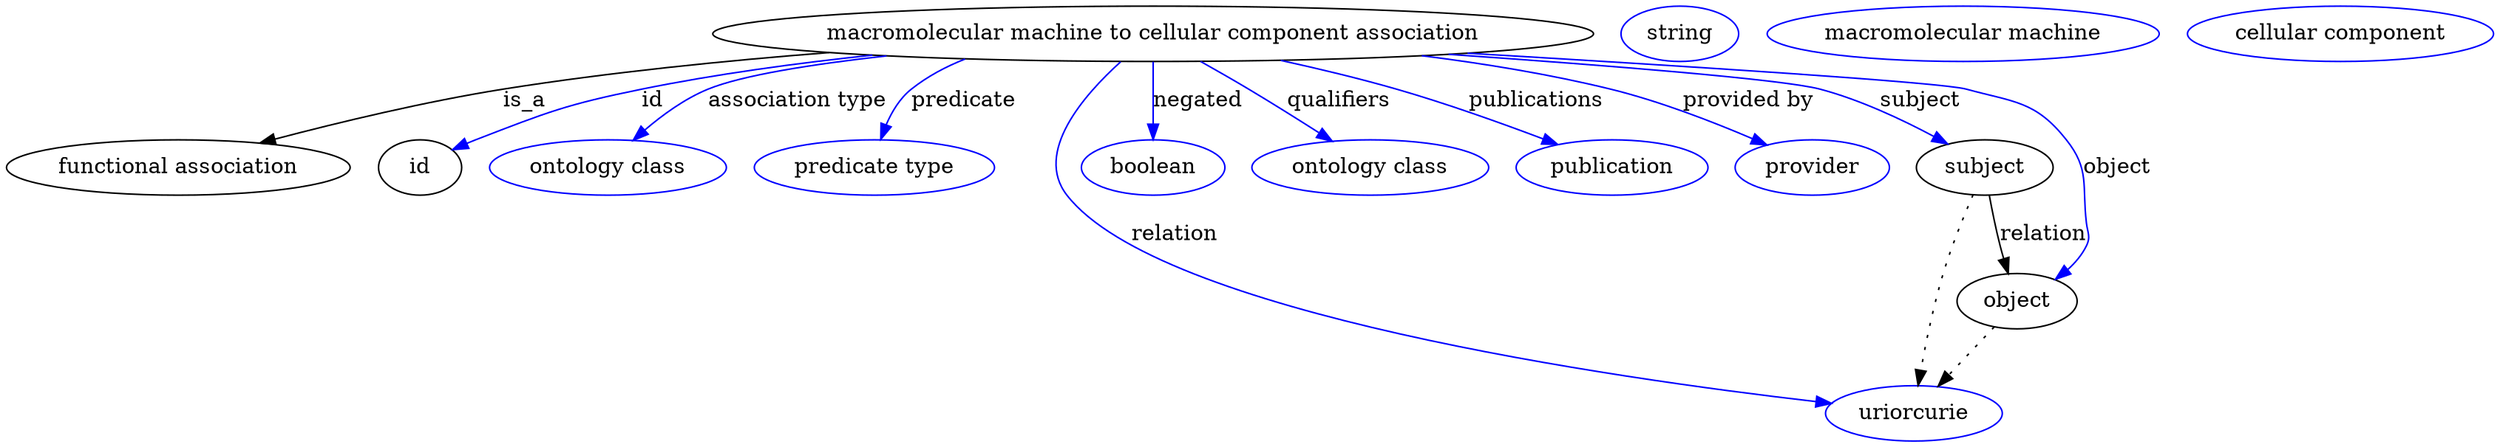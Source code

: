 digraph {
	graph [bb="0,0,1321,283"];
	node [label="\N"];
	"macromolecular machine to cellular component association"	 [height=0.5,
		label="macromolecular machine to cellular component association",
		pos="621.74,265",
		width=6.1925];
	"functional association"	 [height=0.5,
		pos="87.742,178",
		width=2.4373];
	"macromolecular machine to cellular component association" -> "functional association"	 [label=is_a,
		lp="286.74,221.5",
		pos="e,135.55,193.26 454.21,253.05 397.28,247.54 333.48,239.76 275.74,229 231.34,220.72 182.09,207.2 145.15,196.16"];
	id	 [height=0.5,
		pos="220.74,178",
		width=0.75];
	"macromolecular machine to cellular component association" -> id	 [color=blue,
		label=id,
		lp="356.24,221.5",
		pos="e,242.24,189.3 476.57,251.3 435.57,245.93 391.13,238.66 350.74,229 307.68,218.7 297.51,213.27 256.74,196 254.96,195.24 253.14,194.44 \
251.31,193.61",
		style=solid];
	"association type"	 [color=blue,
		height=0.5,
		label="ontology class",
		pos="327.74,178",
		width=1.7151];
	"macromolecular machine to cellular component association" -> "association type"	 [color=blue,
		label="association type",
		lp="432.74,221.5",
		pos="e,343.61,195.51 488.09,250.54 446.82,244.74 407.34,237.41 388.74,229 374.78,222.68 361.45,212.25 350.83,202.46",
		style=solid];
	predicate	 [color=blue,
		height=0.5,
		label="predicate type",
		pos="467.74,178",
		width=1.679];
	"macromolecular machine to cellular component association" -> predicate	 [color=blue,
		label=predicate,
		lp="516.74,221.5",
		pos="e,472.23,196.44 540.18,248.16 519.08,242.55 499.98,235.94 491.74,229 484.64,223.02 479.51,214.46 475.86,206.07",
		style=solid];
	relation	 [color=blue,
		height=0.5,
		label=uriorcurie,
		pos="1031.7,18",
		width=1.2638];
	"macromolecular machine to cellular component association" -> relation	 [color=blue,
		label=relation,
		lp="636.74,134.5",
		pos="e,989.44,24.687 602.94,247.05 582.26,225.11 554.49,187.5 574.74,160 623.48,93.815 869.89,45.11 979.29,26.403",
		style=solid];
	negated	 [color=blue,
		height=0.5,
		label=boolean,
		pos="621.74,178",
		width=1.0652];
	"macromolecular machine to cellular component association" -> negated	 [color=blue,
		label=negated,
		lp="643.24,221.5",
		pos="e,621.74,196 621.74,246.97 621.74,235.19 621.74,219.56 621.74,206.16",
		style=solid];
	qualifiers	 [color=blue,
		height=0.5,
		label="ontology class",
		pos="739.74,178",
		width=1.7151];
	"macromolecular machine to cellular component association" -> qualifiers	 [color=blue,
		label=qualifiers,
		lp="714.74,221.5",
		pos="e,716.93,194.82 646.19,246.97 664.3,233.62 689.12,215.32 708.64,200.93",
		style=solid];
	publications	 [color=blue,
		height=0.5,
		label=publication,
		pos="869.74,178",
		width=1.3902];
	"macromolecular machine to cellular component association" -> publications	 [color=blue,
		label=publications,
		lp="817.24,221.5",
		pos="e,837.97,192.02 685.34,247.73 704.56,242.16 725.63,235.68 744.74,229 773.16,219.07 804.53,206.27 828.74,195.97",
		style=solid];
	"provided by"	 [color=blue,
		height=0.5,
		label=provider,
		pos="977.74,178",
		width=1.1193];
	"macromolecular machine to cellular component association" -> "provided by"	 [color=blue,
		label="provided by",
		lp="928.74,221.5",
		pos="e,950.57,191.49 752.63,250.41 786.25,245.13 822.13,238.14 854.74,229 884.81,220.58 917.39,206.84 941.46,195.75",
		style=solid];
	subject	 [height=0.5,
		pos="1071.7,178",
		width=0.99297];
	"macromolecular machine to cellular component association" -> subject	 [color=blue,
		label=subject,
		lp="1024.2,221.5",
		pos="e,1048.7,191.98 788.25,252.96 858.78,246.75 932.31,238.48 965.74,229 991.81,221.61 1019.3,208.18 1039.8,196.96",
		style=solid];
	object	 [height=0.5,
		pos="1091.7,91",
		width=0.9027];
	"macromolecular machine to cellular component association" -> object	 [color=blue,
		label=object,
		lp="1151.7,178",
		pos="e,1111.9,105.27 779.9,252.29 898.33,242.67 1041.1,230.81 1047.7,229 1080.5,220.09 1095.6,222.61 1116.7,196 1136.1,171.63 1140.9,\
155.68 1128.7,127 1126.5,121.74 1123.1,116.86 1119.2,112.51",
		style=solid];
	association_id	 [color=blue,
		height=0.5,
		label=string,
		pos="892.74,265",
		width=0.84854];
	subject -> relation	 [pos="e,1035.1,36.239 1065.8,159.97 1061.3,146.12 1055.2,126.47 1050.7,109 1045.4,88.088 1040.4,64.188 1036.9,46.13",
		style=dotted];
	subject -> object	 [label=relation,
		lp="1103.7,134.5",
		pos="e,1087.6,109 1075.9,159.97 1078.6,148.08 1082.3,132.25 1085.4,118.76"];
	"functional association_subject"	 [color=blue,
		height=0.5,
		label="macromolecular machine",
		pos="1042.7,265",
		width=2.8164];
	object -> relation	 [pos="e,1045.9,35.261 1078.1,74.435 1070.5,65.207 1060.9,53.528 1052.4,43.191",
		style=dotted];
	"macromolecular machine to cellular component association_object"	 [color=blue,
		height=0.5,
		label="cellular component",
		pos="1241.7,265",
		width=2.2026];
}
